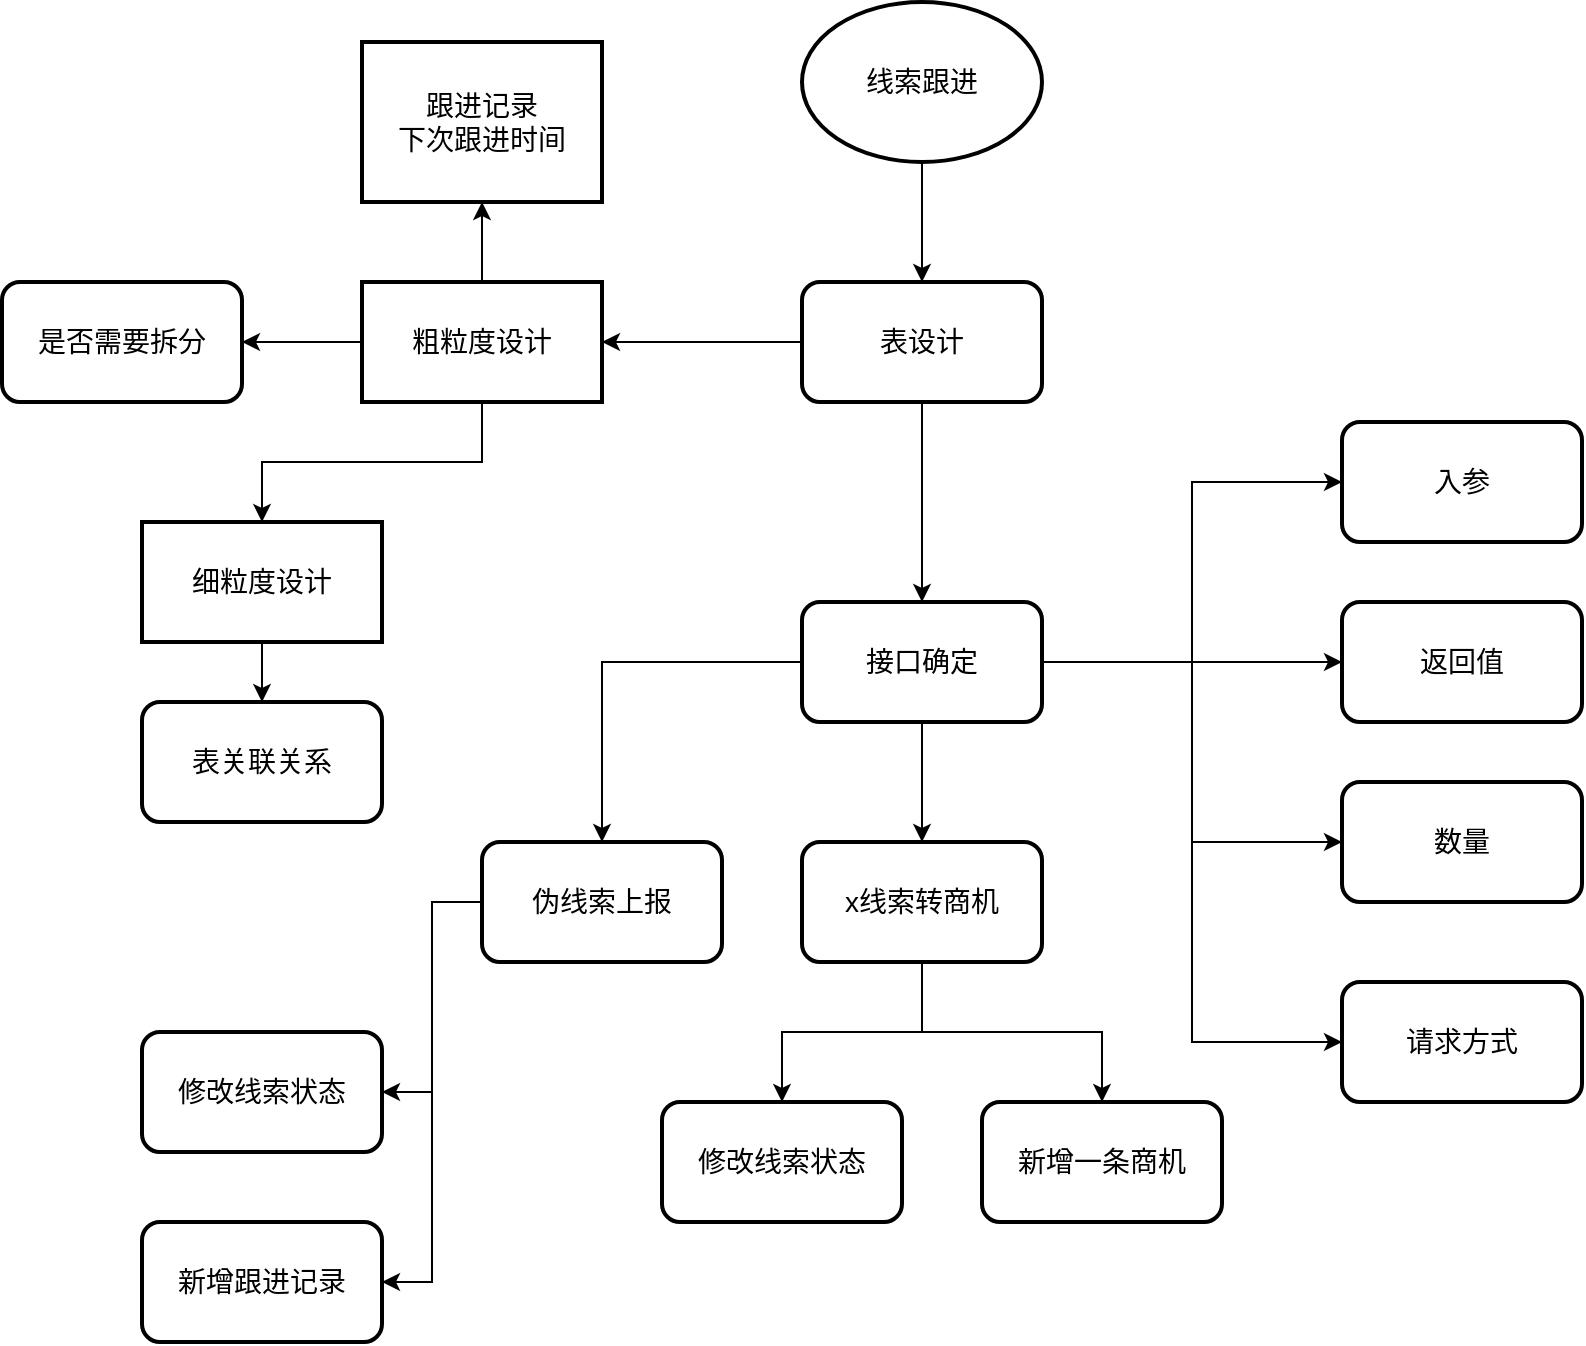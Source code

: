 <mxfile version="18.1.3" type="github">
  <diagram id="-wRhqL7od4DHLkyjhyIS" name="第 1 页">
    <mxGraphModel dx="1865" dy="615" grid="1" gridSize="10" guides="1" tooltips="1" connect="1" arrows="1" fold="1" page="1" pageScale="1" pageWidth="827" pageHeight="1169" math="0" shadow="0">
      <root>
        <mxCell id="0" />
        <mxCell id="1" parent="0" />
        <mxCell id="xj4mAx2ZfgTTv6WEjQ0I-3" style="edgeStyle=orthogonalEdgeStyle;rounded=0;orthogonalLoop=1;jettySize=auto;html=1;fontSize=14;" edge="1" parent="1" source="xj4mAx2ZfgTTv6WEjQ0I-1" target="xj4mAx2ZfgTTv6WEjQ0I-2">
          <mxGeometry relative="1" as="geometry" />
        </mxCell>
        <mxCell id="xj4mAx2ZfgTTv6WEjQ0I-1" value="线索跟进" style="ellipse;whiteSpace=wrap;html=1;strokeWidth=2;fontSize=14;" vertex="1" parent="1">
          <mxGeometry x="320" y="10" width="120" height="80" as="geometry" />
        </mxCell>
        <mxCell id="xj4mAx2ZfgTTv6WEjQ0I-5" style="edgeStyle=orthogonalEdgeStyle;rounded=0;orthogonalLoop=1;jettySize=auto;html=1;fontSize=14;" edge="1" parent="1" source="xj4mAx2ZfgTTv6WEjQ0I-2" target="xj4mAx2ZfgTTv6WEjQ0I-4">
          <mxGeometry relative="1" as="geometry" />
        </mxCell>
        <mxCell id="xj4mAx2ZfgTTv6WEjQ0I-17" style="edgeStyle=orthogonalEdgeStyle;rounded=0;orthogonalLoop=1;jettySize=auto;html=1;fontSize=14;" edge="1" parent="1" source="xj4mAx2ZfgTTv6WEjQ0I-2" target="xj4mAx2ZfgTTv6WEjQ0I-16">
          <mxGeometry relative="1" as="geometry" />
        </mxCell>
        <mxCell id="xj4mAx2ZfgTTv6WEjQ0I-2" value="表设计" style="rounded=1;whiteSpace=wrap;html=1;fontSize=14;strokeWidth=2;" vertex="1" parent="1">
          <mxGeometry x="320" y="150" width="120" height="60" as="geometry" />
        </mxCell>
        <mxCell id="xj4mAx2ZfgTTv6WEjQ0I-9" style="edgeStyle=orthogonalEdgeStyle;rounded=0;orthogonalLoop=1;jettySize=auto;html=1;entryX=0.5;entryY=0;entryDx=0;entryDy=0;fontSize=14;" edge="1" parent="1" source="xj4mAx2ZfgTTv6WEjQ0I-4" target="xj4mAx2ZfgTTv6WEjQ0I-8">
          <mxGeometry relative="1" as="geometry" />
        </mxCell>
        <mxCell id="xj4mAx2ZfgTTv6WEjQ0I-11" style="edgeStyle=orthogonalEdgeStyle;rounded=0;orthogonalLoop=1;jettySize=auto;html=1;fontSize=14;" edge="1" parent="1" source="xj4mAx2ZfgTTv6WEjQ0I-4">
          <mxGeometry relative="1" as="geometry">
            <mxPoint x="160" y="110" as="targetPoint" />
          </mxGeometry>
        </mxCell>
        <mxCell id="xj4mAx2ZfgTTv6WEjQ0I-15" style="edgeStyle=orthogonalEdgeStyle;rounded=0;orthogonalLoop=1;jettySize=auto;html=1;entryX=1;entryY=0.5;entryDx=0;entryDy=0;fontSize=14;" edge="1" parent="1" source="xj4mAx2ZfgTTv6WEjQ0I-4" target="xj4mAx2ZfgTTv6WEjQ0I-14">
          <mxGeometry relative="1" as="geometry" />
        </mxCell>
        <mxCell id="xj4mAx2ZfgTTv6WEjQ0I-4" value="粗粒度设计" style="rounded=0;whiteSpace=wrap;html=1;fontSize=14;strokeWidth=2;" vertex="1" parent="1">
          <mxGeometry x="100" y="150" width="120" height="60" as="geometry" />
        </mxCell>
        <mxCell id="xj4mAx2ZfgTTv6WEjQ0I-13" style="edgeStyle=orthogonalEdgeStyle;rounded=0;orthogonalLoop=1;jettySize=auto;html=1;fontSize=14;" edge="1" parent="1" source="xj4mAx2ZfgTTv6WEjQ0I-8" target="xj4mAx2ZfgTTv6WEjQ0I-12">
          <mxGeometry relative="1" as="geometry" />
        </mxCell>
        <mxCell id="xj4mAx2ZfgTTv6WEjQ0I-8" value="细粒度设计" style="rounded=0;whiteSpace=wrap;html=1;fontSize=14;strokeWidth=2;" vertex="1" parent="1">
          <mxGeometry x="-10" y="270" width="120" height="60" as="geometry" />
        </mxCell>
        <mxCell id="xj4mAx2ZfgTTv6WEjQ0I-10" value="跟进记录&lt;br&gt;下次跟进时间" style="rounded=0;whiteSpace=wrap;html=1;fontSize=14;strokeWidth=2;" vertex="1" parent="1">
          <mxGeometry x="100" y="30" width="120" height="80" as="geometry" />
        </mxCell>
        <mxCell id="xj4mAx2ZfgTTv6WEjQ0I-12" value="表关联关系" style="rounded=1;whiteSpace=wrap;html=1;fontSize=14;strokeWidth=2;" vertex="1" parent="1">
          <mxGeometry x="-10" y="360" width="120" height="60" as="geometry" />
        </mxCell>
        <mxCell id="xj4mAx2ZfgTTv6WEjQ0I-14" value="是否需要拆分" style="rounded=1;whiteSpace=wrap;html=1;fontSize=14;strokeWidth=2;" vertex="1" parent="1">
          <mxGeometry x="-80" y="150" width="120" height="60" as="geometry" />
        </mxCell>
        <mxCell id="xj4mAx2ZfgTTv6WEjQ0I-22" style="edgeStyle=orthogonalEdgeStyle;rounded=0;orthogonalLoop=1;jettySize=auto;html=1;entryX=0;entryY=0.5;entryDx=0;entryDy=0;fontSize=14;" edge="1" parent="1" source="xj4mAx2ZfgTTv6WEjQ0I-16" target="xj4mAx2ZfgTTv6WEjQ0I-19">
          <mxGeometry relative="1" as="geometry" />
        </mxCell>
        <mxCell id="xj4mAx2ZfgTTv6WEjQ0I-23" style="edgeStyle=orthogonalEdgeStyle;rounded=0;orthogonalLoop=1;jettySize=auto;html=1;entryX=0;entryY=0.5;entryDx=0;entryDy=0;fontSize=14;" edge="1" parent="1" source="xj4mAx2ZfgTTv6WEjQ0I-16" target="xj4mAx2ZfgTTv6WEjQ0I-20">
          <mxGeometry relative="1" as="geometry" />
        </mxCell>
        <mxCell id="xj4mAx2ZfgTTv6WEjQ0I-24" style="edgeStyle=orthogonalEdgeStyle;rounded=0;orthogonalLoop=1;jettySize=auto;html=1;entryX=0;entryY=0.5;entryDx=0;entryDy=0;fontSize=14;" edge="1" parent="1" source="xj4mAx2ZfgTTv6WEjQ0I-16" target="xj4mAx2ZfgTTv6WEjQ0I-21">
          <mxGeometry relative="1" as="geometry" />
        </mxCell>
        <mxCell id="xj4mAx2ZfgTTv6WEjQ0I-26" style="edgeStyle=orthogonalEdgeStyle;rounded=0;orthogonalLoop=1;jettySize=auto;html=1;entryX=0;entryY=0.5;entryDx=0;entryDy=0;fontSize=14;" edge="1" parent="1" source="xj4mAx2ZfgTTv6WEjQ0I-16" target="xj4mAx2ZfgTTv6WEjQ0I-25">
          <mxGeometry relative="1" as="geometry" />
        </mxCell>
        <mxCell id="xj4mAx2ZfgTTv6WEjQ0I-28" style="edgeStyle=orthogonalEdgeStyle;rounded=0;orthogonalLoop=1;jettySize=auto;html=1;entryX=0.5;entryY=0;entryDx=0;entryDy=0;fontSize=14;" edge="1" parent="1" source="xj4mAx2ZfgTTv6WEjQ0I-16" target="xj4mAx2ZfgTTv6WEjQ0I-27">
          <mxGeometry relative="1" as="geometry" />
        </mxCell>
        <mxCell id="xj4mAx2ZfgTTv6WEjQ0I-34" style="edgeStyle=orthogonalEdgeStyle;rounded=0;orthogonalLoop=1;jettySize=auto;html=1;entryX=0.5;entryY=0;entryDx=0;entryDy=0;fontSize=14;" edge="1" parent="1" source="xj4mAx2ZfgTTv6WEjQ0I-16" target="xj4mAx2ZfgTTv6WEjQ0I-33">
          <mxGeometry relative="1" as="geometry" />
        </mxCell>
        <mxCell id="xj4mAx2ZfgTTv6WEjQ0I-16" value="接口确定" style="rounded=1;whiteSpace=wrap;html=1;fontSize=14;strokeWidth=2;" vertex="1" parent="1">
          <mxGeometry x="320" y="310" width="120" height="60" as="geometry" />
        </mxCell>
        <mxCell id="xj4mAx2ZfgTTv6WEjQ0I-19" value="入参" style="rounded=1;whiteSpace=wrap;html=1;fontSize=14;strokeWidth=2;" vertex="1" parent="1">
          <mxGeometry x="590" y="220" width="120" height="60" as="geometry" />
        </mxCell>
        <mxCell id="xj4mAx2ZfgTTv6WEjQ0I-20" value="返回值" style="rounded=1;whiteSpace=wrap;html=1;fontSize=14;strokeWidth=2;" vertex="1" parent="1">
          <mxGeometry x="590" y="310" width="120" height="60" as="geometry" />
        </mxCell>
        <mxCell id="xj4mAx2ZfgTTv6WEjQ0I-21" value="数量" style="rounded=1;whiteSpace=wrap;html=1;fontSize=14;strokeWidth=2;" vertex="1" parent="1">
          <mxGeometry x="590" y="400" width="120" height="60" as="geometry" />
        </mxCell>
        <mxCell id="xj4mAx2ZfgTTv6WEjQ0I-25" value="请求方式" style="rounded=1;whiteSpace=wrap;html=1;fontSize=14;strokeWidth=2;" vertex="1" parent="1">
          <mxGeometry x="590" y="500" width="120" height="60" as="geometry" />
        </mxCell>
        <mxCell id="xj4mAx2ZfgTTv6WEjQ0I-30" style="edgeStyle=orthogonalEdgeStyle;rounded=0;orthogonalLoop=1;jettySize=auto;html=1;entryX=1;entryY=0.5;entryDx=0;entryDy=0;fontSize=14;" edge="1" parent="1" source="xj4mAx2ZfgTTv6WEjQ0I-27" target="xj4mAx2ZfgTTv6WEjQ0I-29">
          <mxGeometry relative="1" as="geometry" />
        </mxCell>
        <mxCell id="xj4mAx2ZfgTTv6WEjQ0I-32" style="edgeStyle=orthogonalEdgeStyle;rounded=0;orthogonalLoop=1;jettySize=auto;html=1;entryX=1;entryY=0.5;entryDx=0;entryDy=0;fontSize=14;" edge="1" parent="1" source="xj4mAx2ZfgTTv6WEjQ0I-27" target="xj4mAx2ZfgTTv6WEjQ0I-31">
          <mxGeometry relative="1" as="geometry" />
        </mxCell>
        <mxCell id="xj4mAx2ZfgTTv6WEjQ0I-27" value="伪线索上报" style="rounded=1;whiteSpace=wrap;html=1;fontSize=14;strokeWidth=2;" vertex="1" parent="1">
          <mxGeometry x="160" y="430" width="120" height="60" as="geometry" />
        </mxCell>
        <mxCell id="xj4mAx2ZfgTTv6WEjQ0I-29" value="修改线索状态" style="rounded=1;whiteSpace=wrap;html=1;fontSize=14;strokeWidth=2;" vertex="1" parent="1">
          <mxGeometry x="-10" y="525" width="120" height="60" as="geometry" />
        </mxCell>
        <mxCell id="xj4mAx2ZfgTTv6WEjQ0I-31" value="新增跟进记录" style="rounded=1;whiteSpace=wrap;html=1;fontSize=14;strokeWidth=2;" vertex="1" parent="1">
          <mxGeometry x="-10" y="620" width="120" height="60" as="geometry" />
        </mxCell>
        <mxCell id="xj4mAx2ZfgTTv6WEjQ0I-36" style="edgeStyle=orthogonalEdgeStyle;rounded=0;orthogonalLoop=1;jettySize=auto;html=1;entryX=0.5;entryY=0;entryDx=0;entryDy=0;fontSize=14;" edge="1" parent="1" source="xj4mAx2ZfgTTv6WEjQ0I-33" target="xj4mAx2ZfgTTv6WEjQ0I-35">
          <mxGeometry relative="1" as="geometry" />
        </mxCell>
        <mxCell id="xj4mAx2ZfgTTv6WEjQ0I-38" style="edgeStyle=orthogonalEdgeStyle;rounded=0;orthogonalLoop=1;jettySize=auto;html=1;fontSize=14;" edge="1" parent="1" source="xj4mAx2ZfgTTv6WEjQ0I-33" target="xj4mAx2ZfgTTv6WEjQ0I-37">
          <mxGeometry relative="1" as="geometry" />
        </mxCell>
        <mxCell id="xj4mAx2ZfgTTv6WEjQ0I-33" value="x线索转商机" style="rounded=1;whiteSpace=wrap;html=1;fontSize=14;strokeWidth=2;" vertex="1" parent="1">
          <mxGeometry x="320" y="430" width="120" height="60" as="geometry" />
        </mxCell>
        <mxCell id="xj4mAx2ZfgTTv6WEjQ0I-35" value="修改线索状态" style="rounded=1;whiteSpace=wrap;html=1;fontSize=14;strokeWidth=2;" vertex="1" parent="1">
          <mxGeometry x="250" y="560" width="120" height="60" as="geometry" />
        </mxCell>
        <mxCell id="xj4mAx2ZfgTTv6WEjQ0I-37" value="新增一条商机" style="rounded=1;whiteSpace=wrap;html=1;fontSize=14;strokeWidth=2;" vertex="1" parent="1">
          <mxGeometry x="410" y="560" width="120" height="60" as="geometry" />
        </mxCell>
      </root>
    </mxGraphModel>
  </diagram>
</mxfile>
